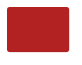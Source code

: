 @startuml

skinparam ClassBackgroundColor #FireBrick
skinparam ClassFontColor #FireBrick
skinparam ClassBorderColor #FireBrick

skinparam ClassStereotypeFontSize 0
skinparam CircledCharacterFontSize 0
skinparam CircledCharacterRadius 0
skinparam ClassBorderThickness 0
skinparam Shadowing false

class Dummy

@enduml